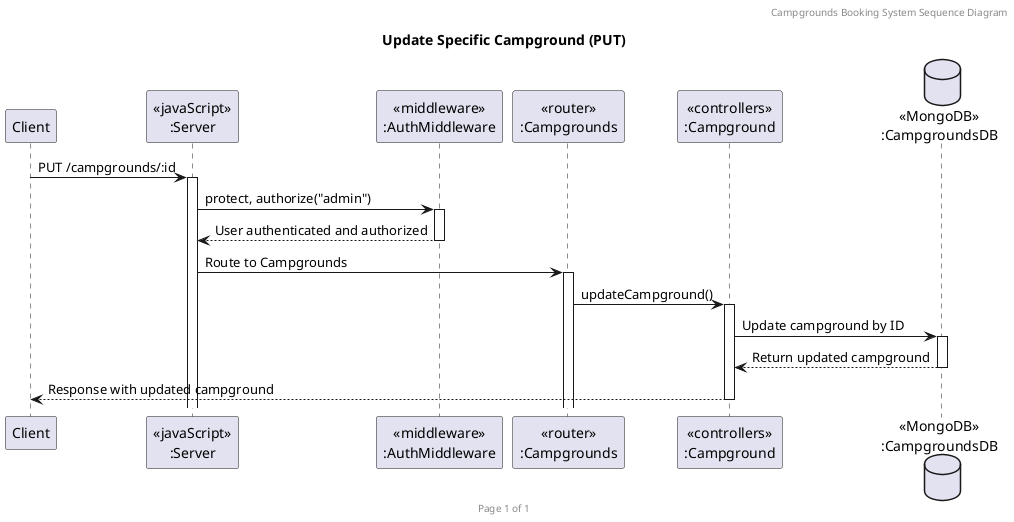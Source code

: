 @startuml Update Specific Campground

header Campgrounds Booking System Sequence Diagram
footer Page %page% of %lastpage%
title "Update Specific Campground (PUT)"

participant "Client" as client
participant "<<javaScript>>\n:Server" as server
participant "<<middleware>>\n:AuthMiddleware" as authMiddleware
participant "<<router>>\n:Campgrounds" as campgroundsRouter
participant "<<controllers>>\n:Campground" as campgroundController
database "<<MongoDB>>\n:CampgroundsDB" as CampgroundsDatabase

client->server ++: PUT /campgrounds/:id
server->authMiddleware ++: protect, authorize("admin")
authMiddleware --> server --: User authenticated and authorized
server->campgroundsRouter ++: Route to Campgrounds
campgroundsRouter->campgroundController ++: updateCampground()
campgroundController->CampgroundsDatabase ++: Update campground by ID
CampgroundsDatabase --> campgroundController --: Return updated campground
campgroundController-->client --: Response with updated campground

@enduml

